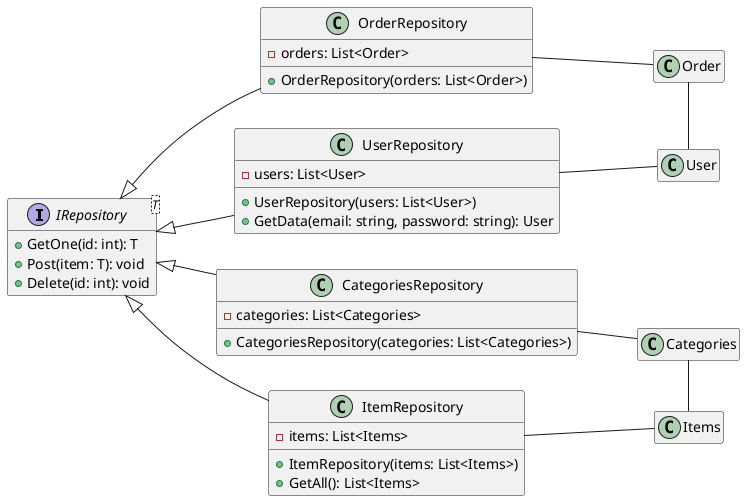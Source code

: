 @startuml Entities
interface IRepository<T>{
    + GetOne(id: int): T
    + Post(item: T): void
    + Delete(id: int): void
}

class UserRepository{
    - users: List<User>
    + UserRepository(users: List<User>)
    + GetData(email: string, password: string): User
}

class ItemRepository {
    - items: List<Items>
    + ItemRepository(items: List<Items>)
    + GetAll(): List<Items>
}

class CategoriesRepository {
    - categories: List<Categories>
    + CategoriesRepository(categories: List<Categories>)
}

class OrderRepository {
    - orders: List<Order>
    + OrderRepository(orders: List<Order>)
}

hide empty fields
hide empty methods
left to right direction

User -left- Order
Items -left- Categories
CategoriesRepository -up-|> IRepository
UserRepository -up-|> IRepository
ItemRepository -up-|> IRepository
OrderRepository -up-|> IRepository

Categories -up- CategoriesRepository
User -up- UserRepository
Order -up- OrderRepository
Items -up- ItemRepository

@enduml